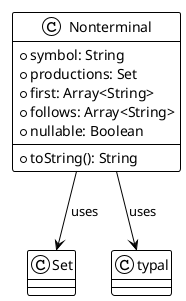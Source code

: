@startuml nonterminal

!theme plain

class Nonterminal {
    +symbol: String
    +productions: Set
    +first: Array<String>
    +follows: Array<String>
    +nullable: Boolean
    +toString(): String
}

Nonterminal --> Set : uses
Nonterminal --> typal : uses

@enduml
